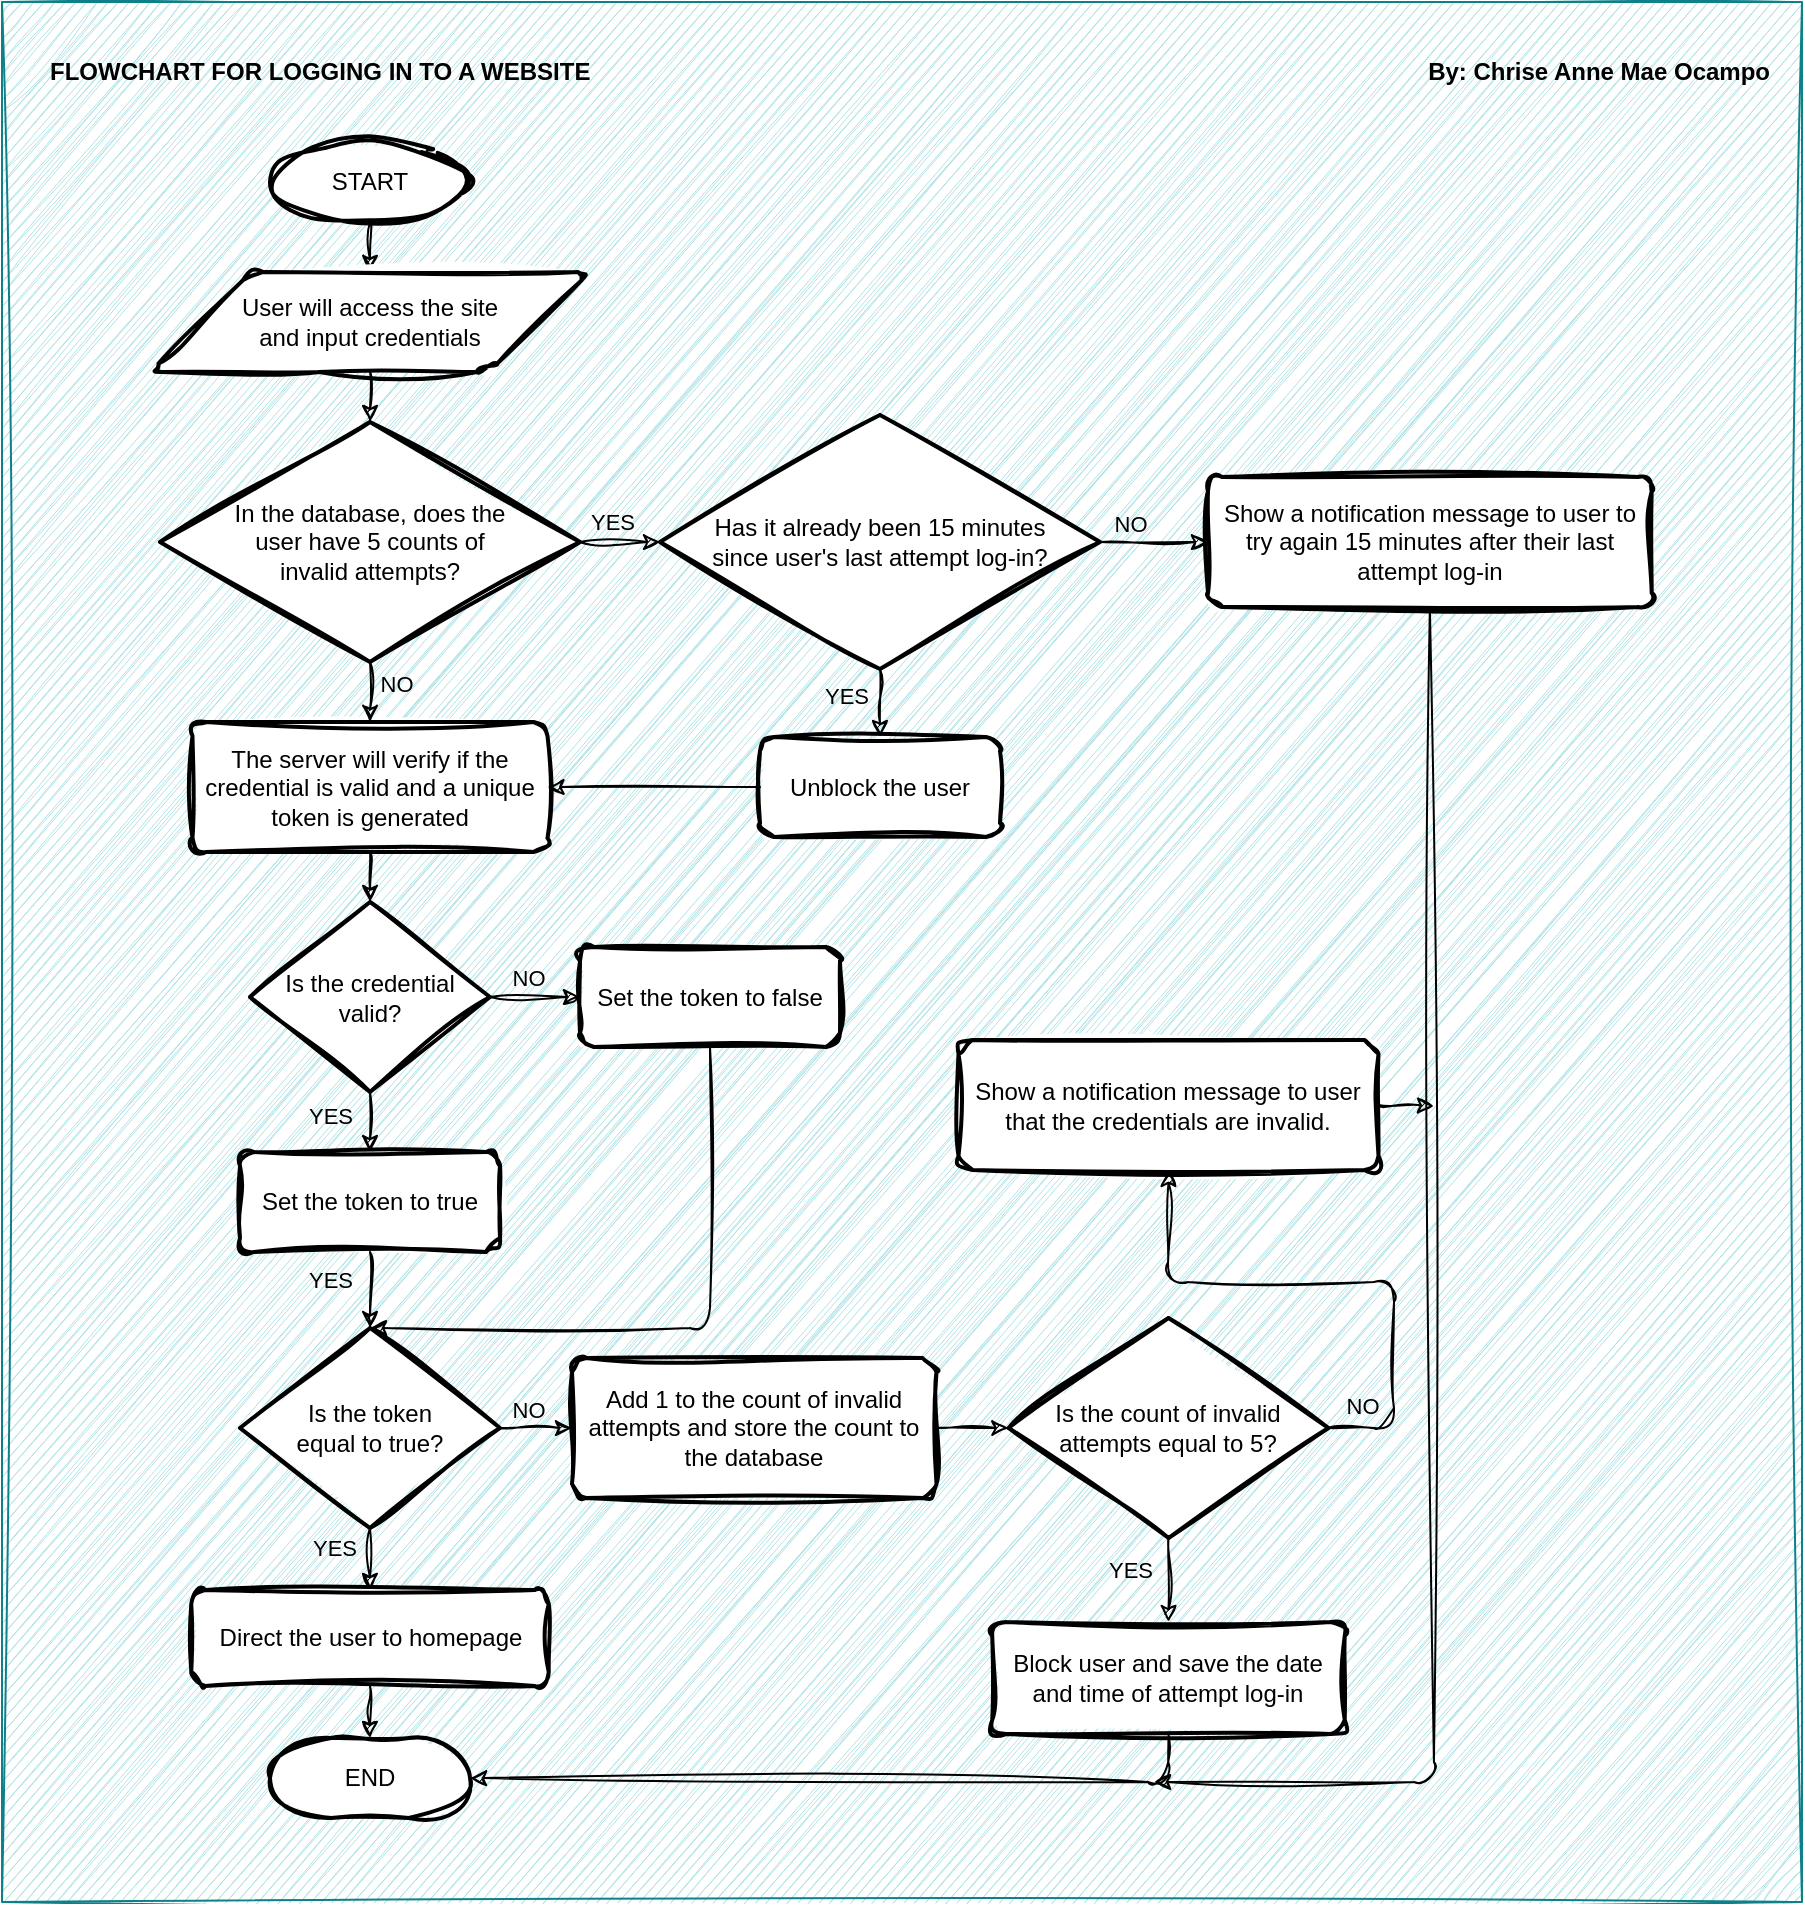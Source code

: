 <mxfile version="21.6.6" type="github">
  <diagram id="C5RBs43oDa-KdzZeNtuy" name="Page-1">
    <mxGraphModel dx="2415" dy="912" grid="1" gridSize="10" guides="1" tooltips="1" connect="1" arrows="1" fold="1" page="1" pageScale="1" pageWidth="827" pageHeight="1169" math="0" shadow="0">
      <root>
        <mxCell id="WIyWlLk6GJQsqaUBKTNV-0" />
        <mxCell id="WIyWlLk6GJQsqaUBKTNV-1" parent="WIyWlLk6GJQsqaUBKTNV-0" />
        <mxCell id="wUK2hvCSEohS9CfLM4ct-101" value="" style="verticalLabelPosition=bottom;verticalAlign=top;html=1;shape=mxgraph.basic.rect;fillColor2=none;strokeWidth=1;size=20;indent=5;labelBackgroundColor=#481919;fillColor=#b0e3e6;strokeColor=#0e8088;sketch=1;curveFitting=1;jiggle=2;" vertex="1" parent="WIyWlLk6GJQsqaUBKTNV-1">
          <mxGeometry x="-50" width="900" height="950" as="geometry" />
        </mxCell>
        <mxCell id="wUK2hvCSEohS9CfLM4ct-8" value="" style="endArrow=classic;html=1;rounded=1;exitX=0.5;exitY=1;exitDx=0;exitDy=0;entryX=0.5;entryY=0;entryDx=0;entryDy=0;labelBackgroundColor=none;fontColor=default;sketch=1;curveFitting=1;jiggle=2;" edge="1" parent="WIyWlLk6GJQsqaUBKTNV-1" target="wUK2hvCSEohS9CfLM4ct-32">
          <mxGeometry width="50" height="50" relative="1" as="geometry">
            <mxPoint x="134.0" y="110" as="sourcePoint" />
            <mxPoint x="134.0" y="135" as="targetPoint" />
          </mxGeometry>
        </mxCell>
        <mxCell id="wUK2hvCSEohS9CfLM4ct-11" value="" style="endArrow=classic;html=1;rounded=1;exitX=1;exitY=0.5;exitDx=0;exitDy=0;entryX=0;entryY=0.5;entryDx=0;entryDy=0;exitPerimeter=0;labelBackgroundColor=none;fontColor=default;sketch=1;curveFitting=1;jiggle=2;" edge="1" parent="WIyWlLk6GJQsqaUBKTNV-1" source="wUK2hvCSEohS9CfLM4ct-35" target="wUK2hvCSEohS9CfLM4ct-40">
          <mxGeometry width="50" height="50" relative="1" as="geometry">
            <mxPoint x="157.12" y="575" as="sourcePoint" />
            <mxPoint x="204.62" y="575" as="targetPoint" />
          </mxGeometry>
        </mxCell>
        <mxCell id="wUK2hvCSEohS9CfLM4ct-27" value="NO" style="edgeLabel;html=1;align=center;verticalAlign=middle;resizable=0;points=[];rounded=1;labelBackgroundColor=none;sketch=1;curveFitting=1;jiggle=2;" vertex="1" connectable="0" parent="wUK2hvCSEohS9CfLM4ct-11">
          <mxGeometry x="0.366" relative="1" as="geometry">
            <mxPoint x="-12" y="-10" as="offset" />
          </mxGeometry>
        </mxCell>
        <mxCell id="wUK2hvCSEohS9CfLM4ct-15" value="" style="endArrow=classic;html=1;rounded=1;exitX=0.5;exitY=1;exitDx=0;exitDy=0;exitPerimeter=0;entryX=0.5;entryY=0;entryDx=0;entryDy=0;labelBackgroundColor=none;fontColor=default;sketch=1;curveFitting=1;jiggle=2;" edge="1" parent="WIyWlLk6GJQsqaUBKTNV-1" source="wUK2hvCSEohS9CfLM4ct-35" target="wUK2hvCSEohS9CfLM4ct-41">
          <mxGeometry width="50" height="50" relative="1" as="geometry">
            <mxPoint x="117.12" y="615" as="sourcePoint" />
            <mxPoint x="117" y="650" as="targetPoint" />
          </mxGeometry>
        </mxCell>
        <mxCell id="wUK2hvCSEohS9CfLM4ct-22" value="YES" style="edgeLabel;html=1;align=center;verticalAlign=middle;resizable=0;points=[];rounded=1;labelBackgroundColor=none;sketch=1;curveFitting=1;jiggle=2;" vertex="1" connectable="0" parent="wUK2hvCSEohS9CfLM4ct-15">
          <mxGeometry x="-0.511" y="-1" relative="1" as="geometry">
            <mxPoint x="-19" y="4" as="offset" />
          </mxGeometry>
        </mxCell>
        <mxCell id="wUK2hvCSEohS9CfLM4ct-29" value="START" style="strokeWidth=2;html=1;shape=mxgraph.flowchart.start_1;whiteSpace=wrap;rounded=1;labelBackgroundColor=none;sketch=1;curveFitting=1;jiggle=2;" vertex="1" parent="WIyWlLk6GJQsqaUBKTNV-1">
          <mxGeometry x="84" y="70" width="100" height="40" as="geometry" />
        </mxCell>
        <mxCell id="wUK2hvCSEohS9CfLM4ct-30" value="END" style="strokeWidth=2;html=1;shape=mxgraph.flowchart.terminator;whiteSpace=wrap;rounded=1;labelBackgroundColor=none;sketch=1;curveFitting=1;jiggle=2;" vertex="1" parent="WIyWlLk6GJQsqaUBKTNV-1">
          <mxGeometry x="84.0" y="868" width="100" height="40" as="geometry" />
        </mxCell>
        <mxCell id="wUK2hvCSEohS9CfLM4ct-32" value="User will access the site&lt;br style=&quot;border-color: var(--border-color);&quot;&gt;and input credentials" style="shape=parallelogram;html=1;strokeWidth=2;perimeter=parallelogramPerimeter;whiteSpace=wrap;rounded=1;arcSize=12;size=0.23;labelBackgroundColor=none;sketch=1;curveFitting=1;jiggle=2;" vertex="1" parent="WIyWlLk6GJQsqaUBKTNV-1">
          <mxGeometry x="24" y="135" width="220" height="50" as="geometry" />
        </mxCell>
        <mxCell id="wUK2hvCSEohS9CfLM4ct-34" value="The server will verify if the credential is valid and a unique token is generated" style="rounded=1;whiteSpace=wrap;html=1;absoluteArcSize=1;arcSize=14;strokeWidth=2;labelBackgroundColor=none;sketch=1;curveFitting=1;jiggle=2;" vertex="1" parent="WIyWlLk6GJQsqaUBKTNV-1">
          <mxGeometry x="45.25" y="360" width="177.5" height="65" as="geometry" />
        </mxCell>
        <mxCell id="wUK2hvCSEohS9CfLM4ct-35" value="Is the credential valid?" style="strokeWidth=2;html=1;shape=mxgraph.flowchart.decision;whiteSpace=wrap;rounded=1;labelBackgroundColor=none;sketch=1;curveFitting=1;jiggle=2;" vertex="1" parent="WIyWlLk6GJQsqaUBKTNV-1">
          <mxGeometry x="74" y="450" width="120" height="95" as="geometry" />
        </mxCell>
        <mxCell id="wUK2hvCSEohS9CfLM4ct-37" value="Is the token &lt;br&gt;equal to true?" style="strokeWidth=2;html=1;shape=mxgraph.flowchart.decision;whiteSpace=wrap;rounded=1;labelBackgroundColor=none;sketch=1;curveFitting=1;jiggle=2;" vertex="1" parent="WIyWlLk6GJQsqaUBKTNV-1">
          <mxGeometry x="69" y="663" width="130" height="100" as="geometry" />
        </mxCell>
        <mxCell id="wUK2hvCSEohS9CfLM4ct-38" value="Direct the user to homepage" style="rounded=1;whiteSpace=wrap;html=1;absoluteArcSize=1;arcSize=14;strokeWidth=2;labelBackgroundColor=none;sketch=1;curveFitting=1;jiggle=2;" vertex="1" parent="WIyWlLk6GJQsqaUBKTNV-1">
          <mxGeometry x="44.63" y="794" width="178.75" height="48" as="geometry" />
        </mxCell>
        <mxCell id="wUK2hvCSEohS9CfLM4ct-39" value="Add 1 to the count of invalid attempts and store the count to the database" style="rounded=1;whiteSpace=wrap;html=1;absoluteArcSize=1;arcSize=14;strokeWidth=2;labelBackgroundColor=none;sketch=1;curveFitting=1;jiggle=2;" vertex="1" parent="WIyWlLk6GJQsqaUBKTNV-1">
          <mxGeometry x="235" y="678" width="182.25" height="70" as="geometry" />
        </mxCell>
        <mxCell id="wUK2hvCSEohS9CfLM4ct-40" value="Set the token to false" style="rounded=1;whiteSpace=wrap;html=1;absoluteArcSize=1;arcSize=14;strokeWidth=2;labelBackgroundColor=none;sketch=1;curveFitting=1;jiggle=2;" vertex="1" parent="WIyWlLk6GJQsqaUBKTNV-1">
          <mxGeometry x="239" y="472.5" width="130" height="50" as="geometry" />
        </mxCell>
        <mxCell id="wUK2hvCSEohS9CfLM4ct-41" value="Set the token to true" style="rounded=1;whiteSpace=wrap;html=1;absoluteArcSize=1;arcSize=14;strokeWidth=2;labelBackgroundColor=none;sketch=1;curveFitting=1;jiggle=2;" vertex="1" parent="WIyWlLk6GJQsqaUBKTNV-1">
          <mxGeometry x="69" y="575" width="130" height="50" as="geometry" />
        </mxCell>
        <mxCell id="wUK2hvCSEohS9CfLM4ct-42" value="Is the count of invalid attempts equal to 5?" style="strokeWidth=2;html=1;shape=mxgraph.flowchart.decision;whiteSpace=wrap;rounded=1;labelBackgroundColor=none;sketch=1;curveFitting=1;jiggle=2;" vertex="1" parent="WIyWlLk6GJQsqaUBKTNV-1">
          <mxGeometry x="453.25" y="658" width="160" height="110" as="geometry" />
        </mxCell>
        <mxCell id="wUK2hvCSEohS9CfLM4ct-43" value="Block user and save the date and time of attempt log-in" style="rounded=1;whiteSpace=wrap;html=1;absoluteArcSize=1;arcSize=14;strokeWidth=2;labelBackgroundColor=none;sketch=1;curveFitting=1;jiggle=2;" vertex="1" parent="WIyWlLk6GJQsqaUBKTNV-1">
          <mxGeometry x="445.12" y="810" width="176.25" height="56" as="geometry" />
        </mxCell>
        <mxCell id="wUK2hvCSEohS9CfLM4ct-46" value="In the database, does the &lt;br&gt;user have 5 counts of &lt;br&gt;invalid attempts?" style="strokeWidth=2;html=1;shape=mxgraph.flowchart.decision;whiteSpace=wrap;rounded=1;labelBackgroundColor=none;sketch=1;curveFitting=1;jiggle=2;" vertex="1" parent="WIyWlLk6GJQsqaUBKTNV-1">
          <mxGeometry x="29" y="210" width="210" height="120" as="geometry" />
        </mxCell>
        <mxCell id="wUK2hvCSEohS9CfLM4ct-49" value="Has it already been 15 minutes &lt;br&gt;since user&#39;s last attempt log-in?" style="strokeWidth=2;html=1;shape=mxgraph.flowchart.decision;whiteSpace=wrap;rounded=1;labelBackgroundColor=none;sketch=1;curveFitting=1;jiggle=2;" vertex="1" parent="WIyWlLk6GJQsqaUBKTNV-1">
          <mxGeometry x="279" y="206.5" width="220" height="127" as="geometry" />
        </mxCell>
        <mxCell id="wUK2hvCSEohS9CfLM4ct-50" value="" style="endArrow=classic;html=1;rounded=1;exitX=0.5;exitY=1;exitDx=0;exitDy=0;entryX=0.5;entryY=0;entryDx=0;entryDy=0;entryPerimeter=0;labelBackgroundColor=none;fontColor=default;sketch=1;curveFitting=1;jiggle=2;" edge="1" parent="WIyWlLk6GJQsqaUBKTNV-1" source="wUK2hvCSEohS9CfLM4ct-32" target="wUK2hvCSEohS9CfLM4ct-46">
          <mxGeometry width="50" height="50" relative="1" as="geometry">
            <mxPoint x="174" y="210" as="sourcePoint" />
            <mxPoint x="224" y="160" as="targetPoint" />
          </mxGeometry>
        </mxCell>
        <mxCell id="wUK2hvCSEohS9CfLM4ct-51" value="" style="endArrow=classic;html=1;rounded=1;exitX=1;exitY=0.5;exitDx=0;exitDy=0;exitPerimeter=0;entryX=0;entryY=0.5;entryDx=0;entryDy=0;entryPerimeter=0;labelBackgroundColor=none;fontColor=default;sketch=1;curveFitting=1;jiggle=2;" edge="1" parent="WIyWlLk6GJQsqaUBKTNV-1" source="wUK2hvCSEohS9CfLM4ct-46" target="wUK2hvCSEohS9CfLM4ct-49">
          <mxGeometry width="50" height="50" relative="1" as="geometry">
            <mxPoint x="184" y="270" as="sourcePoint" />
            <mxPoint x="269" y="270" as="targetPoint" />
          </mxGeometry>
        </mxCell>
        <mxCell id="wUK2hvCSEohS9CfLM4ct-52" value="YES" style="edgeLabel;html=1;align=center;verticalAlign=middle;resizable=0;points=[];rounded=1;labelBackgroundColor=none;sketch=1;curveFitting=1;jiggle=2;" vertex="1" connectable="0" parent="wUK2hvCSEohS9CfLM4ct-51">
          <mxGeometry x="0.522" relative="1" as="geometry">
            <mxPoint x="-15" y="-10" as="offset" />
          </mxGeometry>
        </mxCell>
        <mxCell id="wUK2hvCSEohS9CfLM4ct-53" value="" style="endArrow=classic;html=1;rounded=1;exitX=0.5;exitY=1;exitDx=0;exitDy=0;exitPerimeter=0;entryX=0.5;entryY=0;entryDx=0;entryDy=0;labelBackgroundColor=none;fontColor=default;sketch=1;curveFitting=1;jiggle=2;" edge="1" parent="WIyWlLk6GJQsqaUBKTNV-1" source="wUK2hvCSEohS9CfLM4ct-46" target="wUK2hvCSEohS9CfLM4ct-34">
          <mxGeometry width="50" height="50" relative="1" as="geometry">
            <mxPoint x="244" y="400" as="sourcePoint" />
            <mxPoint x="294" y="350" as="targetPoint" />
          </mxGeometry>
        </mxCell>
        <mxCell id="wUK2hvCSEohS9CfLM4ct-55" value="NO" style="edgeLabel;html=1;align=center;verticalAlign=middle;resizable=0;points=[];rounded=1;labelBackgroundColor=none;sketch=1;curveFitting=1;jiggle=2;" vertex="1" connectable="0" parent="wUK2hvCSEohS9CfLM4ct-53">
          <mxGeometry x="0.307" y="-1" relative="1" as="geometry">
            <mxPoint x="14" y="-9" as="offset" />
          </mxGeometry>
        </mxCell>
        <mxCell id="wUK2hvCSEohS9CfLM4ct-62" value="Show a notification message to user to try again 15 minutes after their last attempt log-in" style="rounded=1;whiteSpace=wrap;html=1;absoluteArcSize=1;arcSize=14;strokeWidth=2;labelBackgroundColor=none;sketch=1;curveFitting=1;jiggle=2;" vertex="1" parent="WIyWlLk6GJQsqaUBKTNV-1">
          <mxGeometry x="553" y="237.5" width="221.87" height="65" as="geometry" />
        </mxCell>
        <mxCell id="wUK2hvCSEohS9CfLM4ct-63" value="" style="endArrow=classic;html=1;rounded=1;exitX=1;exitY=0.5;exitDx=0;exitDy=0;exitPerimeter=0;entryX=0;entryY=0.5;entryDx=0;entryDy=0;labelBackgroundColor=none;fontColor=default;sketch=1;curveFitting=1;jiggle=2;" edge="1" parent="WIyWlLk6GJQsqaUBKTNV-1" source="wUK2hvCSEohS9CfLM4ct-49" target="wUK2hvCSEohS9CfLM4ct-62">
          <mxGeometry width="50" height="50" relative="1" as="geometry">
            <mxPoint x="314" y="370" as="sourcePoint" />
            <mxPoint x="364" y="320" as="targetPoint" />
          </mxGeometry>
        </mxCell>
        <mxCell id="wUK2hvCSEohS9CfLM4ct-64" value="NO" style="edgeLabel;html=1;align=center;verticalAlign=middle;resizable=0;points=[];rounded=1;labelBackgroundColor=none;sketch=1;curveFitting=1;jiggle=2;" vertex="1" connectable="0" parent="WIyWlLk6GJQsqaUBKTNV-1">
          <mxGeometry x="163" y="349" as="geometry">
            <mxPoint x="351" y="-88" as="offset" />
          </mxGeometry>
        </mxCell>
        <mxCell id="wUK2hvCSEohS9CfLM4ct-67" value="" style="endArrow=classic;html=1;rounded=1;exitX=0.5;exitY=1;exitDx=0;exitDy=0;labelBackgroundColor=none;fontColor=default;sketch=1;curveFitting=1;jiggle=2;" edge="1" parent="WIyWlLk6GJQsqaUBKTNV-1" source="wUK2hvCSEohS9CfLM4ct-34" target="wUK2hvCSEohS9CfLM4ct-35">
          <mxGeometry width="50" height="50" relative="1" as="geometry">
            <mxPoint x="326" y="590" as="sourcePoint" />
            <mxPoint x="376" y="540" as="targetPoint" />
          </mxGeometry>
        </mxCell>
        <mxCell id="wUK2hvCSEohS9CfLM4ct-70" value="" style="endArrow=classic;html=1;rounded=1;exitX=0.5;exitY=1;exitDx=0;exitDy=0;entryX=0.5;entryY=0;entryDx=0;entryDy=0;entryPerimeter=0;labelBackgroundColor=none;fontColor=default;sketch=1;curveFitting=1;jiggle=2;" edge="1" parent="WIyWlLk6GJQsqaUBKTNV-1" source="wUK2hvCSEohS9CfLM4ct-41" target="wUK2hvCSEohS9CfLM4ct-37">
          <mxGeometry width="50" height="50" relative="1" as="geometry">
            <mxPoint x="172.51" y="650" as="sourcePoint" />
            <mxPoint x="172.51" y="680" as="targetPoint" />
          </mxGeometry>
        </mxCell>
        <mxCell id="wUK2hvCSEohS9CfLM4ct-71" value="YES" style="edgeLabel;html=1;align=center;verticalAlign=middle;resizable=0;points=[];rounded=1;labelBackgroundColor=none;sketch=1;curveFitting=1;jiggle=2;" vertex="1" connectable="0" parent="wUK2hvCSEohS9CfLM4ct-70">
          <mxGeometry x="-0.511" y="-1" relative="1" as="geometry">
            <mxPoint x="-19" y="4" as="offset" />
          </mxGeometry>
        </mxCell>
        <mxCell id="wUK2hvCSEohS9CfLM4ct-75" value="" style="endArrow=classic;html=1;rounded=1;exitX=0.5;exitY=1;exitDx=0;exitDy=0;entryX=0.5;entryY=0;entryDx=0;entryDy=0;entryPerimeter=0;labelBackgroundColor=none;fontColor=default;sketch=1;curveFitting=1;jiggle=2;" edge="1" parent="WIyWlLk6GJQsqaUBKTNV-1" source="wUK2hvCSEohS9CfLM4ct-40" target="wUK2hvCSEohS9CfLM4ct-37">
          <mxGeometry width="50" height="50" relative="1" as="geometry">
            <mxPoint x="126" y="710" as="sourcePoint" />
            <mxPoint x="156" y="650" as="targetPoint" />
            <Array as="points">
              <mxPoint x="304" y="663" />
            </Array>
          </mxGeometry>
        </mxCell>
        <mxCell id="wUK2hvCSEohS9CfLM4ct-76" value="" style="endArrow=classic;html=1;rounded=1;exitX=0.5;exitY=1;exitDx=0;exitDy=0;exitPerimeter=0;entryX=0.5;entryY=0;entryDx=0;entryDy=0;labelBackgroundColor=none;fontColor=default;sketch=1;curveFitting=1;jiggle=2;" edge="1" parent="WIyWlLk6GJQsqaUBKTNV-1" source="wUK2hvCSEohS9CfLM4ct-37" target="wUK2hvCSEohS9CfLM4ct-38">
          <mxGeometry width="50" height="50" relative="1" as="geometry">
            <mxPoint x="356" y="790" as="sourcePoint" />
            <mxPoint x="406" y="740" as="targetPoint" />
          </mxGeometry>
        </mxCell>
        <mxCell id="wUK2hvCSEohS9CfLM4ct-81" value="YES" style="edgeLabel;html=1;align=center;verticalAlign=middle;resizable=0;points=[];rounded=1;labelBackgroundColor=none;sketch=1;curveFitting=1;jiggle=2;" vertex="1" connectable="0" parent="wUK2hvCSEohS9CfLM4ct-76">
          <mxGeometry x="-0.376" y="-1" relative="1" as="geometry">
            <mxPoint x="-17" as="offset" />
          </mxGeometry>
        </mxCell>
        <mxCell id="wUK2hvCSEohS9CfLM4ct-78" value="" style="endArrow=classic;html=1;rounded=1;exitX=0.5;exitY=1;exitDx=0;exitDy=0;entryX=0.5;entryY=0;entryDx=0;entryDy=0;entryPerimeter=0;labelBackgroundColor=none;fontColor=default;sketch=1;curveFitting=1;jiggle=2;" edge="1" parent="WIyWlLk6GJQsqaUBKTNV-1" source="wUK2hvCSEohS9CfLM4ct-38" target="wUK2hvCSEohS9CfLM4ct-30">
          <mxGeometry width="50" height="50" relative="1" as="geometry">
            <mxPoint x="163" y="868" as="sourcePoint" />
            <mxPoint x="213" y="818" as="targetPoint" />
          </mxGeometry>
        </mxCell>
        <mxCell id="wUK2hvCSEohS9CfLM4ct-79" value="" style="endArrow=classic;html=1;rounded=1;exitX=1;exitY=0.5;exitDx=0;exitDy=0;exitPerimeter=0;entryX=0;entryY=0.5;entryDx=0;entryDy=0;labelBackgroundColor=none;fontColor=default;sketch=1;curveFitting=1;jiggle=2;" edge="1" parent="WIyWlLk6GJQsqaUBKTNV-1" source="wUK2hvCSEohS9CfLM4ct-37" target="wUK2hvCSEohS9CfLM4ct-39">
          <mxGeometry width="50" height="50" relative="1" as="geometry">
            <mxPoint x="326" y="750" as="sourcePoint" />
            <mxPoint x="376" y="700" as="targetPoint" />
          </mxGeometry>
        </mxCell>
        <mxCell id="wUK2hvCSEohS9CfLM4ct-80" value="NO" style="edgeLabel;html=1;align=center;verticalAlign=middle;resizable=0;points=[];rounded=1;labelBackgroundColor=none;sketch=1;curveFitting=1;jiggle=2;" vertex="1" connectable="0" parent="wUK2hvCSEohS9CfLM4ct-79">
          <mxGeometry x="0.68" relative="1" as="geometry">
            <mxPoint x="-16" y="-9" as="offset" />
          </mxGeometry>
        </mxCell>
        <mxCell id="wUK2hvCSEohS9CfLM4ct-82" value="" style="endArrow=classic;html=1;rounded=1;exitX=1;exitY=0.5;exitDx=0;exitDy=0;entryX=0;entryY=0.5;entryDx=0;entryDy=0;entryPerimeter=0;labelBackgroundColor=none;fontColor=default;sketch=1;curveFitting=1;jiggle=2;" edge="1" parent="WIyWlLk6GJQsqaUBKTNV-1" source="wUK2hvCSEohS9CfLM4ct-39" target="wUK2hvCSEohS9CfLM4ct-42">
          <mxGeometry width="50" height="50" relative="1" as="geometry">
            <mxPoint x="246" y="820" as="sourcePoint" />
            <mxPoint x="296" y="770" as="targetPoint" />
          </mxGeometry>
        </mxCell>
        <mxCell id="wUK2hvCSEohS9CfLM4ct-83" value="" style="endArrow=classic;html=1;rounded=1;exitX=0.5;exitY=1;exitDx=0;exitDy=0;exitPerimeter=0;entryX=0.5;entryY=0;entryDx=0;entryDy=0;labelBackgroundColor=none;fontColor=default;sketch=1;curveFitting=1;jiggle=2;" edge="1" parent="WIyWlLk6GJQsqaUBKTNV-1" source="wUK2hvCSEohS9CfLM4ct-42" target="wUK2hvCSEohS9CfLM4ct-43">
          <mxGeometry width="50" height="50" relative="1" as="geometry">
            <mxPoint x="306" y="870" as="sourcePoint" />
            <mxPoint x="356" y="820" as="targetPoint" />
          </mxGeometry>
        </mxCell>
        <mxCell id="wUK2hvCSEohS9CfLM4ct-84" value="YES" style="edgeLabel;html=1;align=center;verticalAlign=middle;resizable=0;points=[];rounded=1;labelBackgroundColor=none;sketch=1;curveFitting=1;jiggle=2;" vertex="1" connectable="0" parent="wUK2hvCSEohS9CfLM4ct-83">
          <mxGeometry x="-0.205" relative="1" as="geometry">
            <mxPoint x="-19" y="-1" as="offset" />
          </mxGeometry>
        </mxCell>
        <mxCell id="wUK2hvCSEohS9CfLM4ct-85" value="" style="endArrow=classic;html=1;rounded=1;exitX=0.5;exitY=1;exitDx=0;exitDy=0;entryX=1;entryY=0.5;entryDx=0;entryDy=0;entryPerimeter=0;labelBackgroundColor=none;fontColor=default;sketch=1;curveFitting=1;jiggle=2;" edge="1" parent="WIyWlLk6GJQsqaUBKTNV-1" source="wUK2hvCSEohS9CfLM4ct-43" target="wUK2hvCSEohS9CfLM4ct-30">
          <mxGeometry width="50" height="50" relative="1" as="geometry">
            <mxPoint x="306" y="790" as="sourcePoint" />
            <mxPoint x="356" y="740" as="targetPoint" />
            <Array as="points">
              <mxPoint x="533" y="890" />
            </Array>
          </mxGeometry>
        </mxCell>
        <mxCell id="wUK2hvCSEohS9CfLM4ct-86" value="" style="endArrow=classic;html=1;rounded=1;exitX=0.5;exitY=1;exitDx=0;exitDy=0;labelBackgroundColor=none;fontColor=default;sketch=1;curveFitting=1;jiggle=2;" edge="1" parent="WIyWlLk6GJQsqaUBKTNV-1" source="wUK2hvCSEohS9CfLM4ct-62">
          <mxGeometry width="50" height="50" relative="1" as="geometry">
            <mxPoint x="646.935" y="302.5" as="sourcePoint" />
            <mxPoint x="526" y="890" as="targetPoint" />
            <Array as="points">
              <mxPoint x="666" y="890" />
            </Array>
          </mxGeometry>
        </mxCell>
        <mxCell id="wUK2hvCSEohS9CfLM4ct-87" value="Show a notification message to user that the credentials are invalid." style="rounded=1;whiteSpace=wrap;html=1;absoluteArcSize=1;arcSize=14;strokeWidth=2;labelBackgroundColor=none;sketch=1;curveFitting=1;jiggle=2;" vertex="1" parent="WIyWlLk6GJQsqaUBKTNV-1">
          <mxGeometry x="428.25" y="519" width="210" height="65" as="geometry" />
        </mxCell>
        <mxCell id="wUK2hvCSEohS9CfLM4ct-91" style="edgeStyle=orthogonalEdgeStyle;rounded=1;orthogonalLoop=1;jettySize=auto;html=1;exitX=0.5;exitY=1;exitDx=0;exitDy=0;labelBackgroundColor=none;fontColor=default;sketch=1;curveFitting=1;jiggle=2;" edge="1" parent="WIyWlLk6GJQsqaUBKTNV-1" source="wUK2hvCSEohS9CfLM4ct-87" target="wUK2hvCSEohS9CfLM4ct-87">
          <mxGeometry relative="1" as="geometry" />
        </mxCell>
        <mxCell id="wUK2hvCSEohS9CfLM4ct-93" value="" style="endArrow=classic;html=1;rounded=1;exitX=1;exitY=0.5;exitDx=0;exitDy=0;exitPerimeter=0;entryX=0.5;entryY=1;entryDx=0;entryDy=0;labelBackgroundColor=none;fontColor=default;sketch=1;curveFitting=1;jiggle=2;" edge="1" parent="WIyWlLk6GJQsqaUBKTNV-1" source="wUK2hvCSEohS9CfLM4ct-42" target="wUK2hvCSEohS9CfLM4ct-87">
          <mxGeometry width="50" height="50" relative="1" as="geometry">
            <mxPoint x="456" y="520" as="sourcePoint" />
            <mxPoint x="506" y="470" as="targetPoint" />
            <Array as="points">
              <mxPoint x="646" y="713" />
              <mxPoint x="646" y="640" />
              <mxPoint x="533" y="640" />
            </Array>
          </mxGeometry>
        </mxCell>
        <mxCell id="wUK2hvCSEohS9CfLM4ct-95" value="NO" style="edgeLabel;html=1;align=center;verticalAlign=middle;resizable=0;points=[];rounded=1;labelBackgroundColor=none;sketch=1;curveFitting=1;jiggle=2;" vertex="1" connectable="0" parent="wUK2hvCSEohS9CfLM4ct-93">
          <mxGeometry x="-0.204" y="2" relative="1" as="geometry">
            <mxPoint x="-13" y="60" as="offset" />
          </mxGeometry>
        </mxCell>
        <mxCell id="wUK2hvCSEohS9CfLM4ct-94" value="" style="endArrow=classic;html=1;rounded=1;exitX=1;exitY=0.5;exitDx=0;exitDy=0;labelBackgroundColor=none;fontColor=default;sketch=1;curveFitting=1;jiggle=2;" edge="1" parent="WIyWlLk6GJQsqaUBKTNV-1" source="wUK2hvCSEohS9CfLM4ct-87">
          <mxGeometry width="50" height="50" relative="1" as="geometry">
            <mxPoint x="456" y="520" as="sourcePoint" />
            <mxPoint x="666" y="552" as="targetPoint" />
          </mxGeometry>
        </mxCell>
        <mxCell id="wUK2hvCSEohS9CfLM4ct-96" value="Unblock the user" style="rounded=1;whiteSpace=wrap;html=1;absoluteArcSize=1;arcSize=14;strokeWidth=2;labelBackgroundColor=none;sketch=1;curveFitting=1;jiggle=2;" vertex="1" parent="WIyWlLk6GJQsqaUBKTNV-1">
          <mxGeometry x="329" y="367.5" width="120" height="50" as="geometry" />
        </mxCell>
        <mxCell id="wUK2hvCSEohS9CfLM4ct-98" value="" style="endArrow=classic;html=1;rounded=1;exitX=0.5;exitY=1;exitDx=0;exitDy=0;exitPerimeter=0;entryX=0.5;entryY=0;entryDx=0;entryDy=0;labelBackgroundColor=none;fontColor=default;sketch=1;curveFitting=1;jiggle=2;" edge="1" parent="WIyWlLk6GJQsqaUBKTNV-1" source="wUK2hvCSEohS9CfLM4ct-49" target="wUK2hvCSEohS9CfLM4ct-96">
          <mxGeometry width="50" height="50" relative="1" as="geometry">
            <mxPoint x="436" y="530" as="sourcePoint" />
            <mxPoint x="486" y="480" as="targetPoint" />
          </mxGeometry>
        </mxCell>
        <mxCell id="wUK2hvCSEohS9CfLM4ct-99" value="YES" style="edgeLabel;html=1;align=center;verticalAlign=middle;resizable=0;points=[];rounded=1;labelBackgroundColor=none;sketch=1;curveFitting=1;jiggle=2;" vertex="1" connectable="0" parent="wUK2hvCSEohS9CfLM4ct-98">
          <mxGeometry x="-0.452" relative="1" as="geometry">
            <mxPoint x="-17" y="4" as="offset" />
          </mxGeometry>
        </mxCell>
        <mxCell id="wUK2hvCSEohS9CfLM4ct-100" value="" style="endArrow=classic;html=1;rounded=1;exitX=0;exitY=0.5;exitDx=0;exitDy=0;entryX=1;entryY=0.5;entryDx=0;entryDy=0;labelBackgroundColor=none;fontColor=default;sketch=1;curveFitting=1;jiggle=2;" edge="1" parent="WIyWlLk6GJQsqaUBKTNV-1" source="wUK2hvCSEohS9CfLM4ct-96" target="wUK2hvCSEohS9CfLM4ct-34">
          <mxGeometry width="50" height="50" relative="1" as="geometry">
            <mxPoint x="436" y="530" as="sourcePoint" />
            <mxPoint x="486" y="480" as="targetPoint" />
          </mxGeometry>
        </mxCell>
        <mxCell id="wUK2hvCSEohS9CfLM4ct-102" value="FLOWCHART FOR LOGGING IN TO A WEBSITE" style="text;html=1;strokeColor=none;fillColor=none;align=left;verticalAlign=middle;whiteSpace=wrap;rounded=0;fontStyle=1;sketch=1;curveFitting=1;jiggle=2;" vertex="1" parent="WIyWlLk6GJQsqaUBKTNV-1">
          <mxGeometry x="-27.88" y="20" width="284.88" height="30" as="geometry" />
        </mxCell>
        <mxCell id="wUK2hvCSEohS9CfLM4ct-104" value="By: Chrise Anne Mae Ocampo" style="text;html=1;strokeColor=none;fillColor=none;align=right;verticalAlign=middle;whiteSpace=wrap;rounded=0;fontStyle=1;sketch=1;curveFitting=1;jiggle=2;" vertex="1" parent="WIyWlLk6GJQsqaUBKTNV-1">
          <mxGeometry x="551" y="20" width="284.88" height="30" as="geometry" />
        </mxCell>
      </root>
    </mxGraphModel>
  </diagram>
</mxfile>
